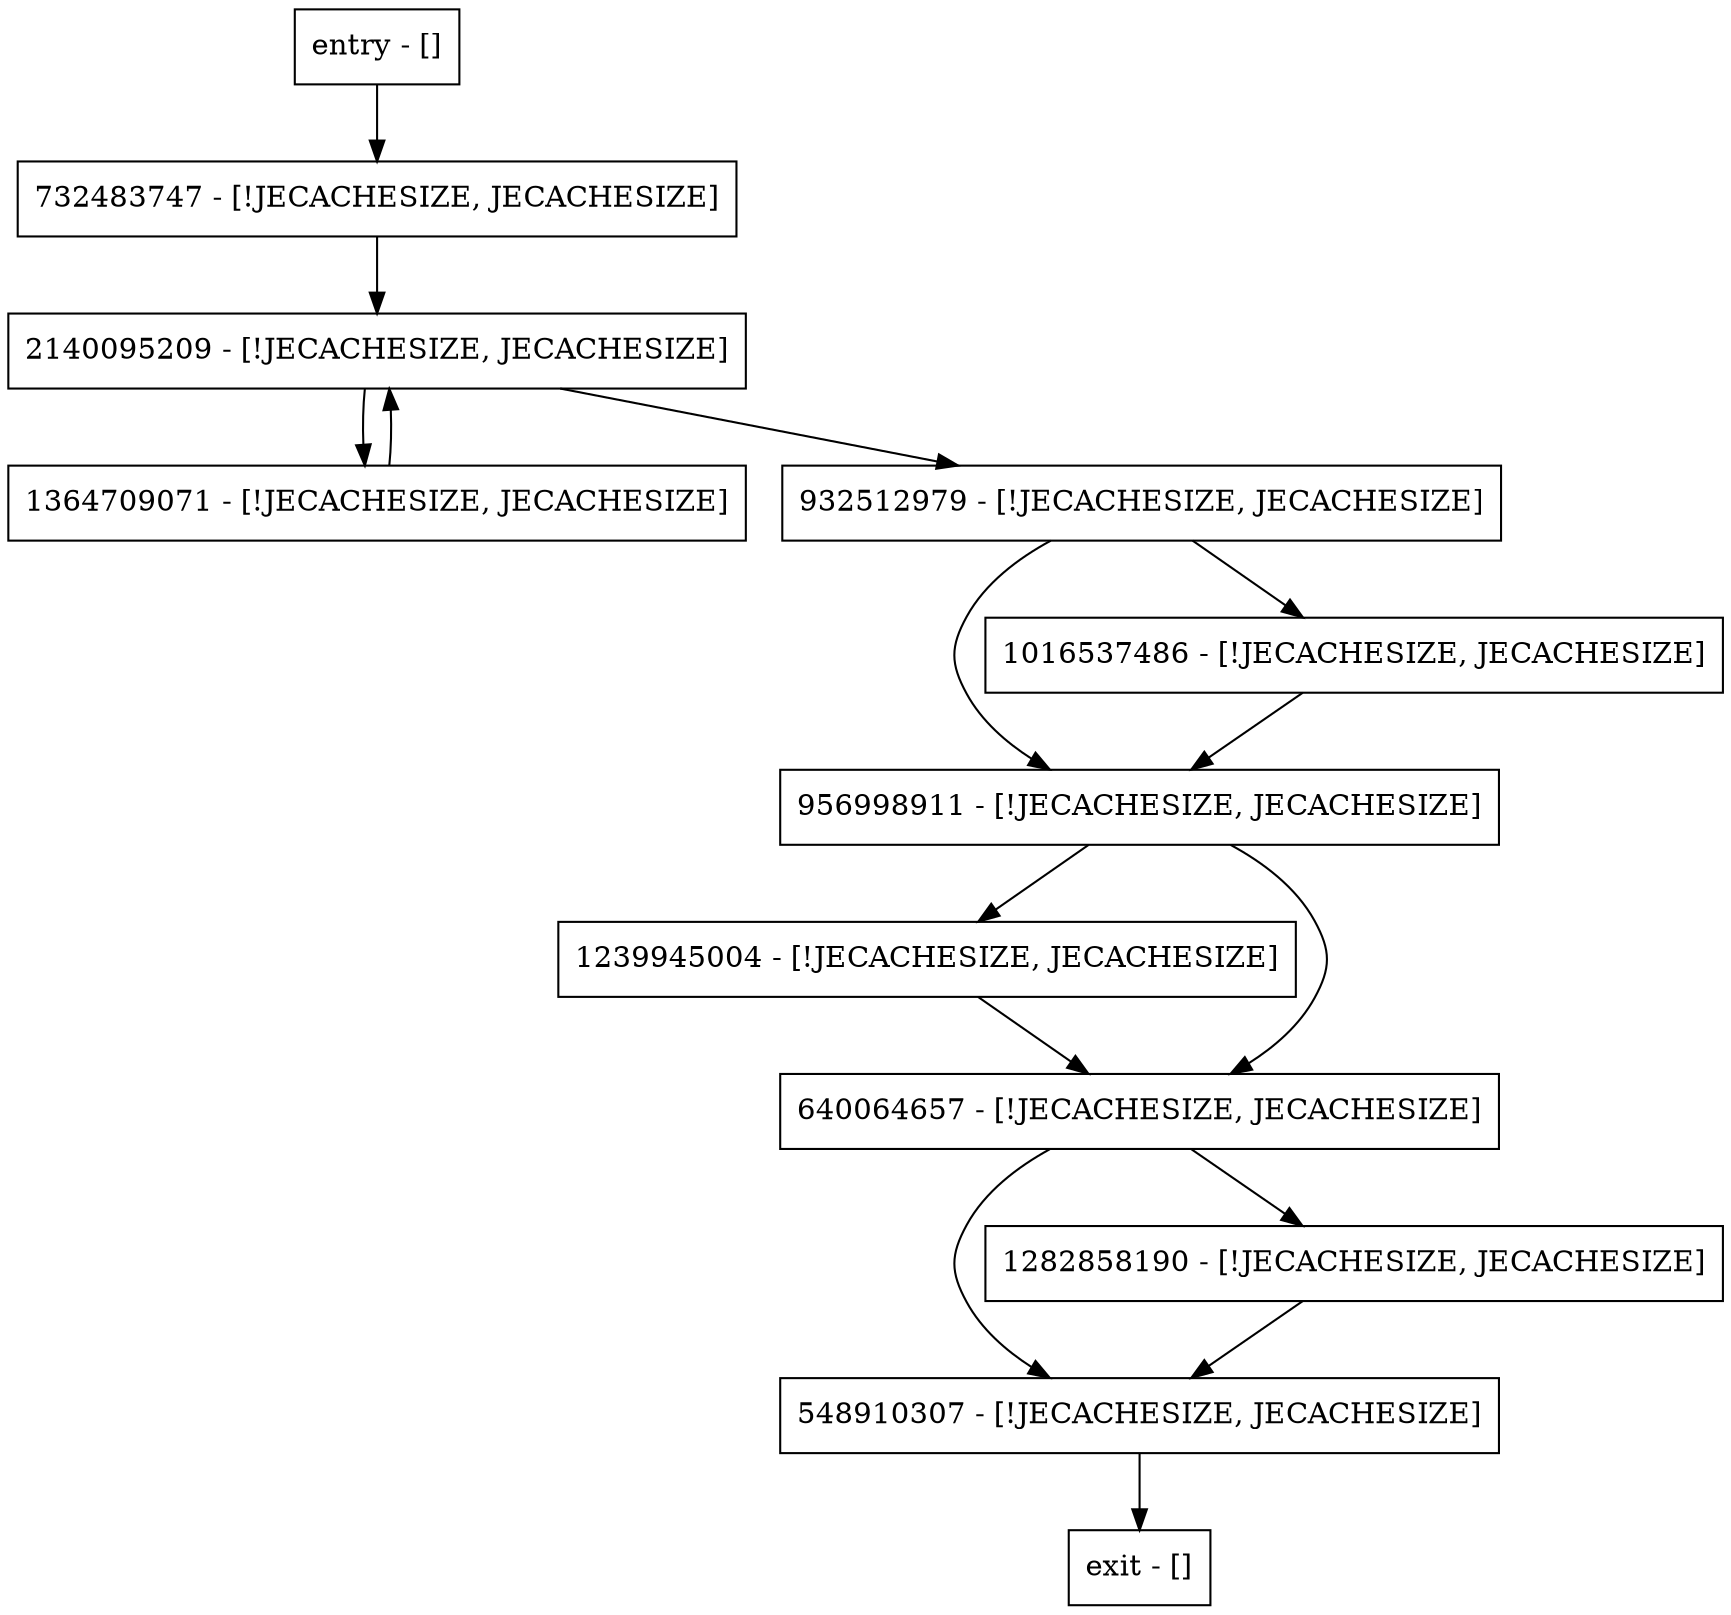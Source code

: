 digraph computeMemorySize {
node [shape=record];
1239945004 [label="1239945004 - [!JECACHESIZE, JECACHESIZE]"];
1364709071 [label="1364709071 - [!JECACHESIZE, JECACHESIZE]"];
548910307 [label="548910307 - [!JECACHESIZE, JECACHESIZE]"];
640064657 [label="640064657 - [!JECACHESIZE, JECACHESIZE]"];
entry [label="entry - []"];
exit [label="exit - []"];
732483747 [label="732483747 - [!JECACHESIZE, JECACHESIZE]"];
1282858190 [label="1282858190 - [!JECACHESIZE, JECACHESIZE]"];
2140095209 [label="2140095209 - [!JECACHESIZE, JECACHESIZE]"];
932512979 [label="932512979 - [!JECACHESIZE, JECACHESIZE]"];
956998911 [label="956998911 - [!JECACHESIZE, JECACHESIZE]"];
1016537486 [label="1016537486 - [!JECACHESIZE, JECACHESIZE]"];
entry;
exit;
1239945004 -> 640064657;
1364709071 -> 2140095209;
548910307 -> exit;
640064657 -> 1282858190;
640064657 -> 548910307;
entry -> 732483747;
732483747 -> 2140095209;
1282858190 -> 548910307;
2140095209 -> 932512979;
2140095209 -> 1364709071;
932512979 -> 956998911;
932512979 -> 1016537486;
956998911 -> 1239945004;
956998911 -> 640064657;
1016537486 -> 956998911;
}
